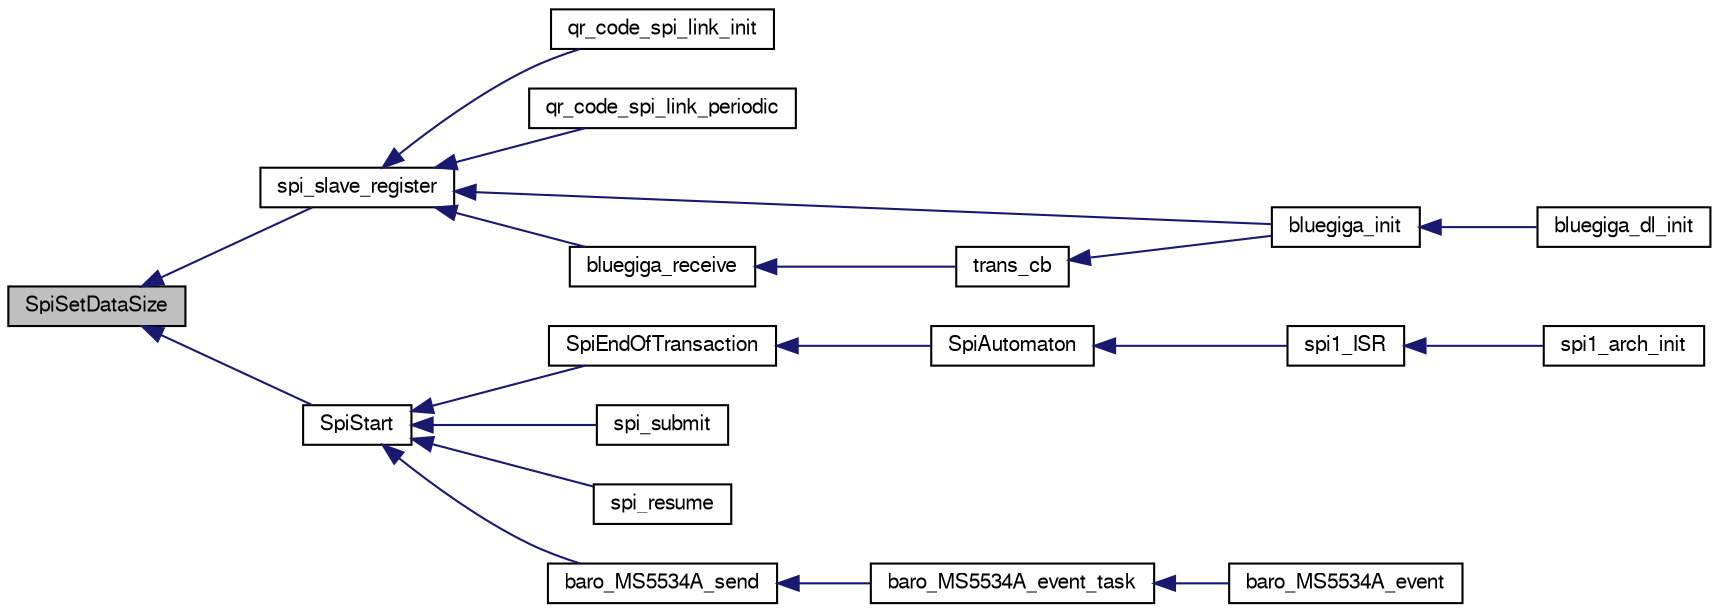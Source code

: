 digraph "SpiSetDataSize"
{
  edge [fontname="FreeSans",fontsize="10",labelfontname="FreeSans",labelfontsize="10"];
  node [fontname="FreeSans",fontsize="10",shape=record];
  rankdir="LR";
  Node1 [label="SpiSetDataSize",height=0.2,width=0.4,color="black", fillcolor="grey75", style="filled", fontcolor="black"];
  Node1 -> Node2 [dir="back",color="midnightblue",fontsize="10",style="solid",fontname="FreeSans"];
  Node2 [label="spi_slave_register",height=0.2,width=0.4,color="black", fillcolor="white", style="filled",URL="$group__spi.html#gad2b96673b774298d3bd908e84ceb37c8",tooltip="Register a spi transaction in slave mode (only one transaction can be registered). "];
  Node2 -> Node3 [dir="back",color="midnightblue",fontsize="10",style="solid",fontname="FreeSans"];
  Node3 [label="qr_code_spi_link_init",height=0.2,width=0.4,color="black", fillcolor="white", style="filled",URL="$qr__code__spi__link_8h.html#afe718e5de23ff690fa62b35bb69553f0"];
  Node2 -> Node4 [dir="back",color="midnightblue",fontsize="10",style="solid",fontname="FreeSans"];
  Node4 [label="qr_code_spi_link_periodic",height=0.2,width=0.4,color="black", fillcolor="white", style="filled",URL="$qr__code__spi__link_8h.html#ae9d12bd06ade748707f69958324c82f3"];
  Node2 -> Node5 [dir="back",color="midnightblue",fontsize="10",style="solid",fontname="FreeSans"];
  Node5 [label="bluegiga_init",height=0.2,width=0.4,color="black", fillcolor="white", style="filled",URL="$bluegiga_8h.html#ac8a60ccee96fbe718a27b6194f3f14e0"];
  Node5 -> Node6 [dir="back",color="midnightblue",fontsize="10",style="solid",fontname="FreeSans"];
  Node6 [label="bluegiga_dl_init",height=0.2,width=0.4,color="black", fillcolor="white", style="filled",URL="$bluegiga__dl_8h.html#aeb085a7388c7ffe56ac4834ff104fb33",tooltip="Init function. "];
  Node2 -> Node7 [dir="back",color="midnightblue",fontsize="10",style="solid",fontname="FreeSans"];
  Node7 [label="bluegiga_receive",height=0.2,width=0.4,color="black", fillcolor="white", style="filled",URL="$bluegiga_8c.html#a50a0f979fdb5e8cb70090c6de5f203ac"];
  Node7 -> Node8 [dir="back",color="midnightblue",fontsize="10",style="solid",fontname="FreeSans"];
  Node8 [label="trans_cb",height=0.2,width=0.4,color="black", fillcolor="white", style="filled",URL="$bluegiga_8c.html#a81dec5456e47bf1870486a85600c7e1c"];
  Node8 -> Node5 [dir="back",color="midnightblue",fontsize="10",style="solid",fontname="FreeSans"];
  Node1 -> Node9 [dir="back",color="midnightblue",fontsize="10",style="solid",fontname="FreeSans"];
  Node9 [label="SpiStart",height=0.2,width=0.4,color="black", fillcolor="white", style="filled",URL="$lpc21_2mcu__periph_2spi__arch_8c.html#abcda020ad14ec4732c4ffff453060fff"];
  Node9 -> Node10 [dir="back",color="midnightblue",fontsize="10",style="solid",fontname="FreeSans"];
  Node10 [label="SpiEndOfTransaction",height=0.2,width=0.4,color="black", fillcolor="white", style="filled",URL="$lpc21_2mcu__periph_2spi__arch_8c.html#aa77dd16c5b07dd46e54d274ad55016ea"];
  Node10 -> Node11 [dir="back",color="midnightblue",fontsize="10",style="solid",fontname="FreeSans"];
  Node11 [label="SpiAutomaton",height=0.2,width=0.4,color="black", fillcolor="white", style="filled",URL="$lpc21_2mcu__periph_2spi__arch_8c.html#a0c3a952b26b4118dcd848cb234062997"];
  Node11 -> Node12 [dir="back",color="midnightblue",fontsize="10",style="solid",fontname="FreeSans"];
  Node12 [label="spi1_ISR",height=0.2,width=0.4,color="black", fillcolor="white", style="filled",URL="$lpc21_2mcu__periph_2spi__arch_8c.html#a757fa003ca462da8fabcb89abf3943d3"];
  Node12 -> Node13 [dir="back",color="midnightblue",fontsize="10",style="solid",fontname="FreeSans"];
  Node13 [label="spi1_arch_init",height=0.2,width=0.4,color="black", fillcolor="white", style="filled",URL="$group__spi.html#gaaba00866ddaf960c0c761e61f81e5216",tooltip="Architecture dependent SPI1 initialization. "];
  Node9 -> Node14 [dir="back",color="midnightblue",fontsize="10",style="solid",fontname="FreeSans"];
  Node14 [label="spi_submit",height=0.2,width=0.4,color="black", fillcolor="white", style="filled",URL="$group__spi.html#ga5d383931766cb373ebad0b8bc26d439d",tooltip="Submit a spi transaction. "];
  Node9 -> Node15 [dir="back",color="midnightblue",fontsize="10",style="solid",fontname="FreeSans"];
  Node15 [label="spi_resume",height=0.2,width=0.4,color="black", fillcolor="white", style="filled",URL="$group__spi.html#gaf5ff5a9f93b73caf6532b7e25dd917b9",tooltip="Resume the SPI fifo. "];
  Node9 -> Node16 [dir="back",color="midnightblue",fontsize="10",style="solid",fontname="FreeSans"];
  Node16 [label="baro_MS5534A_send",height=0.2,width=0.4,color="black", fillcolor="white", style="filled",URL="$baro__MS5534A_8c.html#a2c7f6fba111434a3d7c371359bc24fc4"];
  Node16 -> Node17 [dir="back",color="midnightblue",fontsize="10",style="solid",fontname="FreeSans"];
  Node17 [label="baro_MS5534A_event_task",height=0.2,width=0.4,color="black", fillcolor="white", style="filled",URL="$baro__MS5534A_8c.html#a09c949d7892f5002fbd9624a616de846"];
  Node17 -> Node18 [dir="back",color="midnightblue",fontsize="10",style="solid",fontname="FreeSans"];
  Node18 [label="baro_MS5534A_event",height=0.2,width=0.4,color="black", fillcolor="white", style="filled",URL="$baro__MS5534A_8c.html#a11f2670f1389172417fc69aa0f924027"];
}
